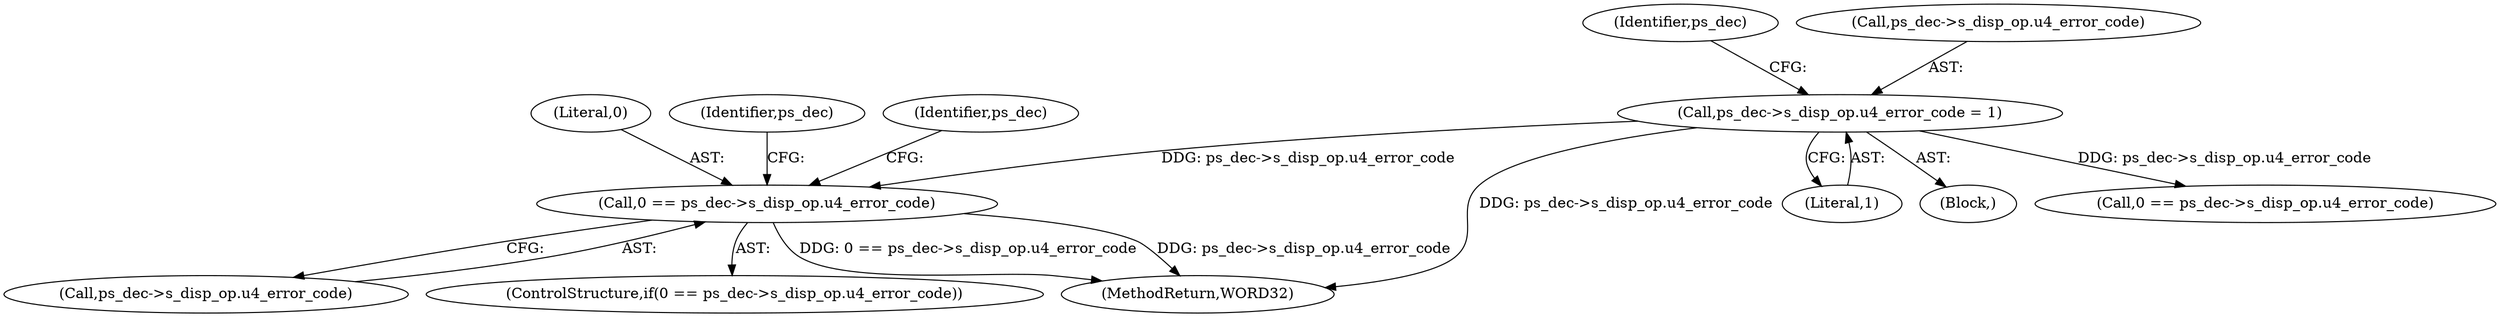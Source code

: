 digraph "0_Android_e86d3cfd2bc28dac421092106751e5638d54a848@pointer" {
"1002072" [label="(Call,0 == ps_dec->s_disp_op.u4_error_code)"];
"1000348" [label="(Call,ps_dec->s_disp_op.u4_error_code = 1)"];
"1002074" [label="(Call,ps_dec->s_disp_op.u4_error_code)"];
"1002073" [label="(Literal,0)"];
"1000348" [label="(Call,ps_dec->s_disp_op.u4_error_code = 1)"];
"1000354" [label="(Literal,1)"];
"1002072" [label="(Call,0 == ps_dec->s_disp_op.u4_error_code)"];
"1000157" [label="(Block,)"];
"1002071" [label="(ControlStructure,if(0 == ps_dec->s_disp_op.u4_error_code))"];
"1002082" [label="(Identifier,ps_dec)"];
"1000357" [label="(Identifier,ps_dec)"];
"1000732" [label="(Call,0 == ps_dec->s_disp_op.u4_error_code)"];
"1002270" [label="(MethodReturn,WORD32)"];
"1002091" [label="(Identifier,ps_dec)"];
"1000349" [label="(Call,ps_dec->s_disp_op.u4_error_code)"];
"1002072" -> "1002071"  [label="AST: "];
"1002072" -> "1002074"  [label="CFG: "];
"1002073" -> "1002072"  [label="AST: "];
"1002074" -> "1002072"  [label="AST: "];
"1002082" -> "1002072"  [label="CFG: "];
"1002091" -> "1002072"  [label="CFG: "];
"1002072" -> "1002270"  [label="DDG: 0 == ps_dec->s_disp_op.u4_error_code"];
"1002072" -> "1002270"  [label="DDG: ps_dec->s_disp_op.u4_error_code"];
"1000348" -> "1002072"  [label="DDG: ps_dec->s_disp_op.u4_error_code"];
"1000348" -> "1000157"  [label="AST: "];
"1000348" -> "1000354"  [label="CFG: "];
"1000349" -> "1000348"  [label="AST: "];
"1000354" -> "1000348"  [label="AST: "];
"1000357" -> "1000348"  [label="CFG: "];
"1000348" -> "1002270"  [label="DDG: ps_dec->s_disp_op.u4_error_code"];
"1000348" -> "1000732"  [label="DDG: ps_dec->s_disp_op.u4_error_code"];
}
